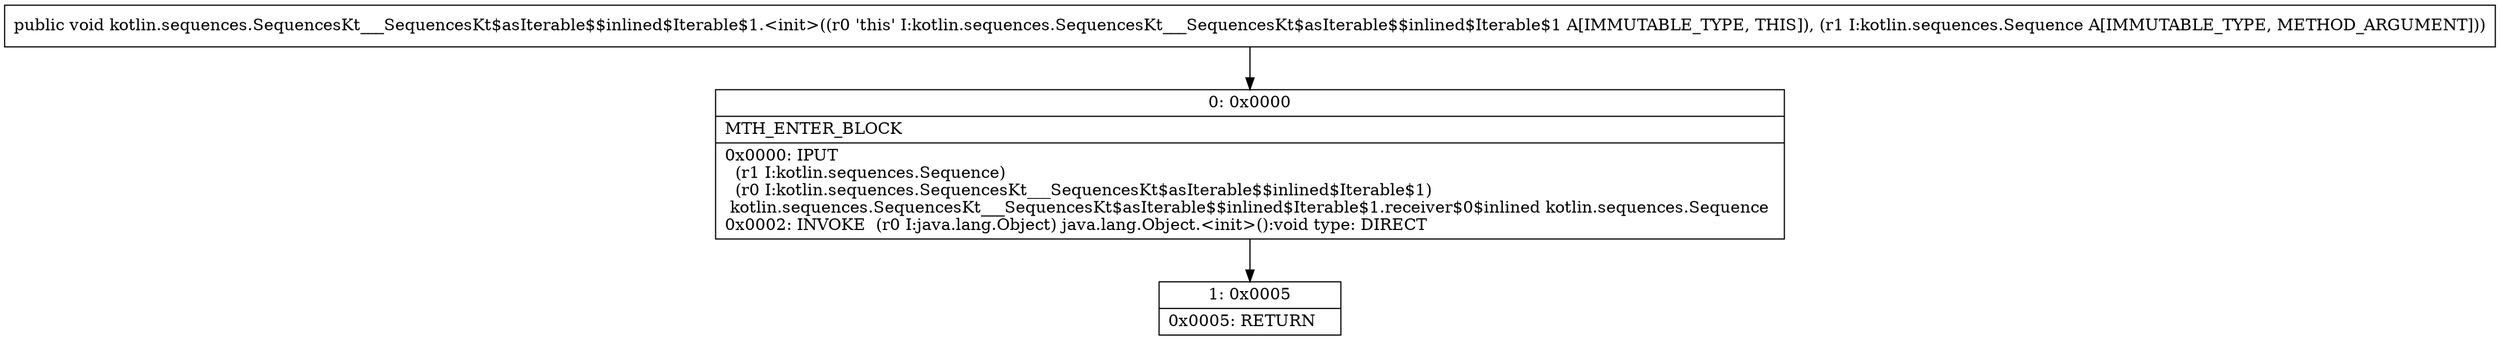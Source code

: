 digraph "CFG forkotlin.sequences.SequencesKt___SequencesKt$asIterable$$inlined$Iterable$1.\<init\>(Lkotlin\/sequences\/Sequence;)V" {
Node_0 [shape=record,label="{0\:\ 0x0000|MTH_ENTER_BLOCK\l|0x0000: IPUT  \l  (r1 I:kotlin.sequences.Sequence)\l  (r0 I:kotlin.sequences.SequencesKt___SequencesKt$asIterable$$inlined$Iterable$1)\l kotlin.sequences.SequencesKt___SequencesKt$asIterable$$inlined$Iterable$1.receiver$0$inlined kotlin.sequences.Sequence \l0x0002: INVOKE  (r0 I:java.lang.Object) java.lang.Object.\<init\>():void type: DIRECT \l}"];
Node_1 [shape=record,label="{1\:\ 0x0005|0x0005: RETURN   \l}"];
MethodNode[shape=record,label="{public void kotlin.sequences.SequencesKt___SequencesKt$asIterable$$inlined$Iterable$1.\<init\>((r0 'this' I:kotlin.sequences.SequencesKt___SequencesKt$asIterable$$inlined$Iterable$1 A[IMMUTABLE_TYPE, THIS]), (r1 I:kotlin.sequences.Sequence A[IMMUTABLE_TYPE, METHOD_ARGUMENT])) }"];
MethodNode -> Node_0;
Node_0 -> Node_1;
}

